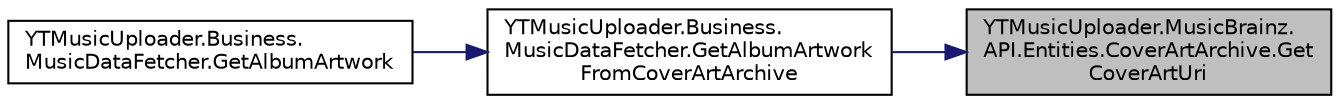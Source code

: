 digraph "YTMusicUploader.MusicBrainz.API.Entities.CoverArtArchive.GetCoverArtUri"
{
 // LATEX_PDF_SIZE
  edge [fontname="Helvetica",fontsize="10",labelfontname="Helvetica",labelfontsize="10"];
  node [fontname="Helvetica",fontsize="10",shape=record];
  rankdir="RL";
  Node1 [label="YTMusicUploader.MusicBrainz.\lAPI.Entities.CoverArtArchive.Get\lCoverArtUri",height=0.2,width=0.4,color="black", fillcolor="grey75", style="filled", fontcolor="black",tooltip=" "];
  Node1 -> Node2 [dir="back",color="midnightblue",fontsize="10",style="solid",fontname="Helvetica"];
  Node2 [label="YTMusicUploader.Business.\lMusicDataFetcher.GetAlbumArtwork\lFromCoverArtArchive",height=0.2,width=0.4,color="black", fillcolor="white", style="filled",URL="$dc/db7/class_y_t_music_uploader_1_1_business_1_1_music_data_fetcher.html#a16e09113cfa0bdfdae26991e96468663",tooltip="Makes a requst to ConvertArchive to try and retrive the album art cover image"];
  Node2 -> Node3 [dir="back",color="midnightblue",fontsize="10",style="solid",fontname="Helvetica"];
  Node3 [label="YTMusicUploader.Business.\lMusicDataFetcher.GetAlbumArtwork",height=0.2,width=0.4,color="black", fillcolor="white", style="filled",URL="$dc/db7/class_y_t_music_uploader_1_1_business_1_1_music_data_fetcher.html#a2627f8f48ebb5018d313f8428f3be26b",tooltip="Returns album artwork. First it will look at actual file to see if one is embedded,..."];
}
